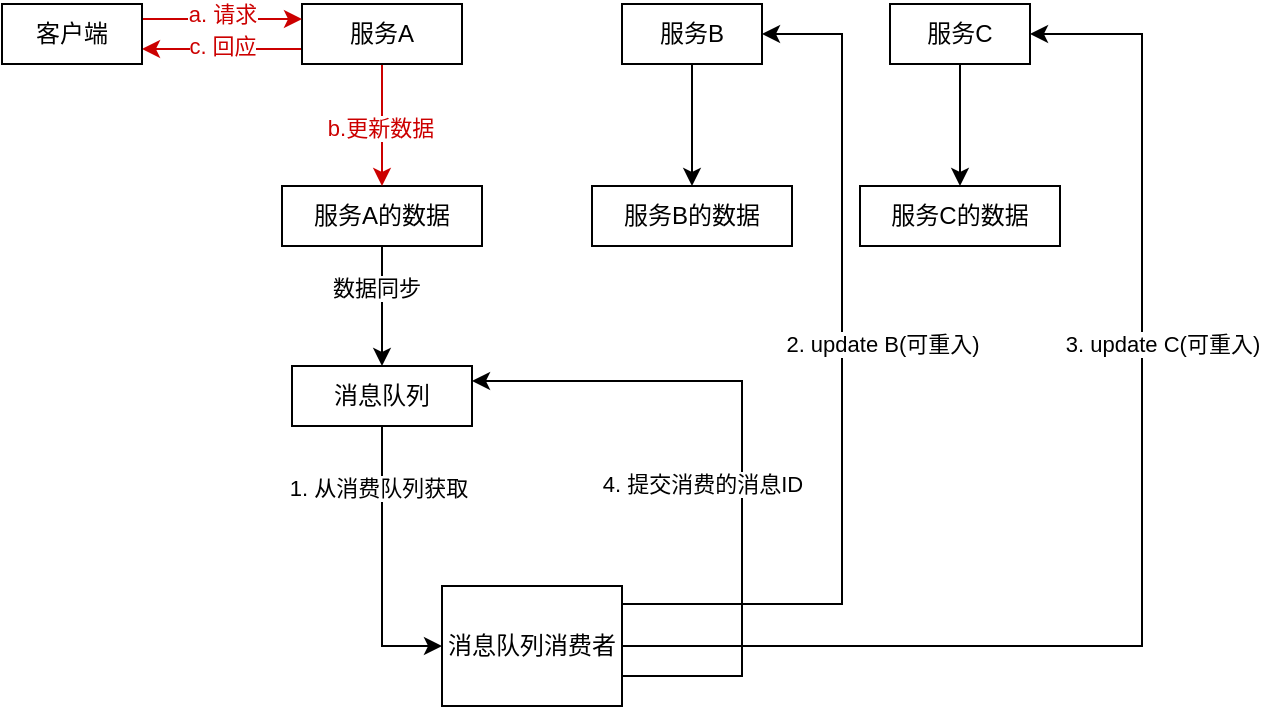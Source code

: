 <mxfile version="15.5.6" type="device"><diagram id="0fJe-DMv6O06_BJxK0Dj" name="第 1 页"><mxGraphModel dx="937" dy="724" grid="1" gridSize="10" guides="1" tooltips="1" connect="1" arrows="1" fold="1" page="1" pageScale="1" pageWidth="827" pageHeight="1169" math="0" shadow="0"><root><mxCell id="0"/><mxCell id="1" parent="0"/><mxCell id="zQXcKVsG1qOftyaiY8a6-38" style="edgeStyle=orthogonalEdgeStyle;rounded=0;orthogonalLoop=1;jettySize=auto;html=1;exitX=0.5;exitY=1;exitDx=0;exitDy=0;" parent="1" source="zQXcKVsG1qOftyaiY8a6-20" target="zQXcKVsG1qOftyaiY8a6-35" edge="1"><mxGeometry relative="1" as="geometry"/></mxCell><mxCell id="zQXcKVsG1qOftyaiY8a6-39" value="数据同步" style="edgeLabel;html=1;align=center;verticalAlign=middle;resizable=0;points=[];" parent="zQXcKVsG1qOftyaiY8a6-38" vertex="1" connectable="0"><mxGeometry x="-0.3" y="-3" relative="1" as="geometry"><mxPoint as="offset"/></mxGeometry></mxCell><mxCell id="zQXcKVsG1qOftyaiY8a6-20" value="服务A的数据" style="rounded=0;whiteSpace=wrap;html=1;" parent="1" vertex="1"><mxGeometry x="170" y="111" width="100" height="30" as="geometry"/></mxCell><mxCell id="zQXcKVsG1qOftyaiY8a6-21" style="edgeStyle=orthogonalEdgeStyle;rounded=0;orthogonalLoop=1;jettySize=auto;html=1;exitX=0.5;exitY=1;exitDx=0;exitDy=0;strokeColor=#CC0000;" parent="1" source="zQXcKVsG1qOftyaiY8a6-22" target="zQXcKVsG1qOftyaiY8a6-20" edge="1"><mxGeometry relative="1" as="geometry"/></mxCell><mxCell id="zQXcKVsG1qOftyaiY8a6-74" value="b.更新数据" style="edgeLabel;html=1;align=center;verticalAlign=middle;resizable=0;points=[];fontColor=#CC0000;" parent="zQXcKVsG1qOftyaiY8a6-21" vertex="1" connectable="0"><mxGeometry x="0.24" y="-1" relative="1" as="geometry"><mxPoint y="-6" as="offset"/></mxGeometry></mxCell><mxCell id="zQXcKVsG1qOftyaiY8a6-72" style="edgeStyle=orthogonalEdgeStyle;rounded=0;orthogonalLoop=1;jettySize=auto;html=1;exitX=0;exitY=0.75;exitDx=0;exitDy=0;entryX=1;entryY=0.75;entryDx=0;entryDy=0;fontColor=#CC0000;strokeColor=#CC0000;" parent="1" source="zQXcKVsG1qOftyaiY8a6-22" target="zQXcKVsG1qOftyaiY8a6-70" edge="1"><mxGeometry relative="1" as="geometry"><Array as="points"/></mxGeometry></mxCell><mxCell id="zQXcKVsG1qOftyaiY8a6-73" value="c. 回应" style="edgeLabel;html=1;align=center;verticalAlign=middle;resizable=0;points=[];fontColor=#CC0000;" parent="zQXcKVsG1qOftyaiY8a6-72" vertex="1" connectable="0"><mxGeometry y="-2" relative="1" as="geometry"><mxPoint as="offset"/></mxGeometry></mxCell><mxCell id="zQXcKVsG1qOftyaiY8a6-22" value="服务A" style="rounded=0;whiteSpace=wrap;html=1;" parent="1" vertex="1"><mxGeometry x="180" y="20" width="80" height="30" as="geometry"/></mxCell><mxCell id="zQXcKVsG1qOftyaiY8a6-23" style="edgeStyle=orthogonalEdgeStyle;rounded=0;orthogonalLoop=1;jettySize=auto;html=1;exitX=0.5;exitY=1;exitDx=0;exitDy=0;" parent="1" source="zQXcKVsG1qOftyaiY8a6-24" target="zQXcKVsG1qOftyaiY8a6-27" edge="1"><mxGeometry relative="1" as="geometry"/></mxCell><mxCell id="zQXcKVsG1qOftyaiY8a6-24" value="服务B" style="rounded=0;whiteSpace=wrap;html=1;" parent="1" vertex="1"><mxGeometry x="340" y="20" width="70" height="30" as="geometry"/></mxCell><mxCell id="zQXcKVsG1qOftyaiY8a6-25" style="edgeStyle=orthogonalEdgeStyle;rounded=0;orthogonalLoop=1;jettySize=auto;html=1;exitX=0.5;exitY=1;exitDx=0;exitDy=0;" parent="1" source="zQXcKVsG1qOftyaiY8a6-26" target="zQXcKVsG1qOftyaiY8a6-28" edge="1"><mxGeometry relative="1" as="geometry"/></mxCell><mxCell id="zQXcKVsG1qOftyaiY8a6-26" value="服务C" style="rounded=0;whiteSpace=wrap;html=1;" parent="1" vertex="1"><mxGeometry x="474" y="20" width="70" height="30" as="geometry"/></mxCell><mxCell id="zQXcKVsG1qOftyaiY8a6-27" value="服务B的数据" style="rounded=0;whiteSpace=wrap;html=1;" parent="1" vertex="1"><mxGeometry x="325" y="111" width="100" height="30" as="geometry"/></mxCell><mxCell id="zQXcKVsG1qOftyaiY8a6-28" value="服务C的数据" style="rounded=0;whiteSpace=wrap;html=1;" parent="1" vertex="1"><mxGeometry x="459" y="111" width="100" height="30" as="geometry"/></mxCell><mxCell id="zQXcKVsG1qOftyaiY8a6-29" style="edgeStyle=orthogonalEdgeStyle;rounded=0;orthogonalLoop=1;jettySize=auto;html=1;entryX=1;entryY=0.5;entryDx=0;entryDy=0;exitX=0.989;exitY=0.357;exitDx=0;exitDy=0;exitPerimeter=0;" parent="1" source="zQXcKVsG1qOftyaiY8a6-40" target="zQXcKVsG1qOftyaiY8a6-24" edge="1"><mxGeometry relative="1" as="geometry"><Array as="points"><mxPoint x="339" y="320"/><mxPoint x="450" y="320"/><mxPoint x="450" y="35"/></Array><mxPoint x="370" y="220" as="sourcePoint"/></mxGeometry></mxCell><mxCell id="zQXcKVsG1qOftyaiY8a6-30" value="2. update B(可重入)" style="edgeLabel;html=1;align=center;verticalAlign=middle;resizable=0;points=[];" parent="zQXcKVsG1qOftyaiY8a6-29" vertex="1" connectable="0"><mxGeometry x="-0.579" y="1" relative="1" as="geometry"><mxPoint x="49" y="-129" as="offset"/></mxGeometry></mxCell><mxCell id="zQXcKVsG1qOftyaiY8a6-31" style="edgeStyle=orthogonalEdgeStyle;rounded=0;orthogonalLoop=1;jettySize=auto;html=1;entryX=1;entryY=0.5;entryDx=0;entryDy=0;exitX=0.989;exitY=0.629;exitDx=0;exitDy=0;exitPerimeter=0;" parent="1" source="zQXcKVsG1qOftyaiY8a6-40" target="zQXcKVsG1qOftyaiY8a6-26" edge="1"><mxGeometry relative="1" as="geometry"><mxPoint x="544" y="40" as="targetPoint"/><Array as="points"><mxPoint x="339" y="341"/><mxPoint x="600" y="341"/><mxPoint x="600" y="35"/></Array><mxPoint x="410" y="250" as="sourcePoint"/></mxGeometry></mxCell><mxCell id="zQXcKVsG1qOftyaiY8a6-32" value="3. update C(可重入)" style="edgeLabel;html=1;align=center;verticalAlign=middle;resizable=0;points=[];" parent="zQXcKVsG1qOftyaiY8a6-31" vertex="1" connectable="0"><mxGeometry x="-0.586" relative="1" as="geometry"><mxPoint x="148" y="-151" as="offset"/></mxGeometry></mxCell><mxCell id="zQXcKVsG1qOftyaiY8a6-41" style="edgeStyle=orthogonalEdgeStyle;rounded=0;orthogonalLoop=1;jettySize=auto;html=1;exitX=0.5;exitY=1;exitDx=0;exitDy=0;entryX=0;entryY=0.5;entryDx=0;entryDy=0;" parent="1" source="zQXcKVsG1qOftyaiY8a6-35" target="zQXcKVsG1qOftyaiY8a6-40" edge="1"><mxGeometry relative="1" as="geometry"/></mxCell><mxCell id="zQXcKVsG1qOftyaiY8a6-43" value="1. 从消费队列获取" style="edgeLabel;html=1;align=center;verticalAlign=middle;resizable=0;points=[];" parent="zQXcKVsG1qOftyaiY8a6-41" vertex="1" connectable="0"><mxGeometry x="-0.556" y="-2" relative="1" as="geometry"><mxPoint as="offset"/></mxGeometry></mxCell><mxCell id="zQXcKVsG1qOftyaiY8a6-35" value="消息队列" style="rounded=0;whiteSpace=wrap;html=1;" parent="1" vertex="1"><mxGeometry x="175" y="201" width="90" height="30" as="geometry"/></mxCell><mxCell id="zQXcKVsG1qOftyaiY8a6-42" style="edgeStyle=orthogonalEdgeStyle;rounded=0;orthogonalLoop=1;jettySize=auto;html=1;exitX=1;exitY=0.75;exitDx=0;exitDy=0;entryX=1;entryY=0.25;entryDx=0;entryDy=0;" parent="1" source="zQXcKVsG1qOftyaiY8a6-40" target="zQXcKVsG1qOftyaiY8a6-35" edge="1"><mxGeometry relative="1" as="geometry"><Array as="points"><mxPoint x="400" y="356"/><mxPoint x="400" y="209"/></Array></mxGeometry></mxCell><mxCell id="zQXcKVsG1qOftyaiY8a6-44" value="4. 提交消费的消息ID" style="edgeLabel;html=1;align=center;verticalAlign=middle;resizable=0;points=[];" parent="zQXcKVsG1qOftyaiY8a6-42" vertex="1" connectable="0"><mxGeometry x="-0.118" relative="1" as="geometry"><mxPoint x="-20" y="-5" as="offset"/></mxGeometry></mxCell><mxCell id="zQXcKVsG1qOftyaiY8a6-40" value="消息队列消费者" style="rounded=0;whiteSpace=wrap;html=1;" parent="1" vertex="1"><mxGeometry x="250" y="311" width="90" height="60" as="geometry"/></mxCell><mxCell id="zQXcKVsG1qOftyaiY8a6-68" value="" style="endArrow=classic;html=1;rounded=0;entryX=0;entryY=0.25;entryDx=0;entryDy=0;exitX=1;exitY=0.25;exitDx=0;exitDy=0;fontColor=#CC0000;strokeColor=#CC0000;" parent="1" source="zQXcKVsG1qOftyaiY8a6-70" target="zQXcKVsG1qOftyaiY8a6-22" edge="1"><mxGeometry width="50" height="50" relative="1" as="geometry"><mxPoint x="90" y="35" as="sourcePoint"/><mxPoint x="390" y="-70" as="targetPoint"/><Array as="points"/></mxGeometry></mxCell><mxCell id="zQXcKVsG1qOftyaiY8a6-71" value="a. 请求" style="edgeLabel;html=1;align=center;verticalAlign=middle;resizable=0;points=[];fontColor=#CC0000;" parent="zQXcKVsG1qOftyaiY8a6-68" vertex="1" connectable="0"><mxGeometry x="-0.275" y="3" relative="1" as="geometry"><mxPoint x="11" as="offset"/></mxGeometry></mxCell><mxCell id="zQXcKVsG1qOftyaiY8a6-70" value="客户端" style="rounded=0;whiteSpace=wrap;html=1;" parent="1" vertex="1"><mxGeometry x="30" y="20" width="70" height="30" as="geometry"/></mxCell></root></mxGraphModel></diagram></mxfile>
